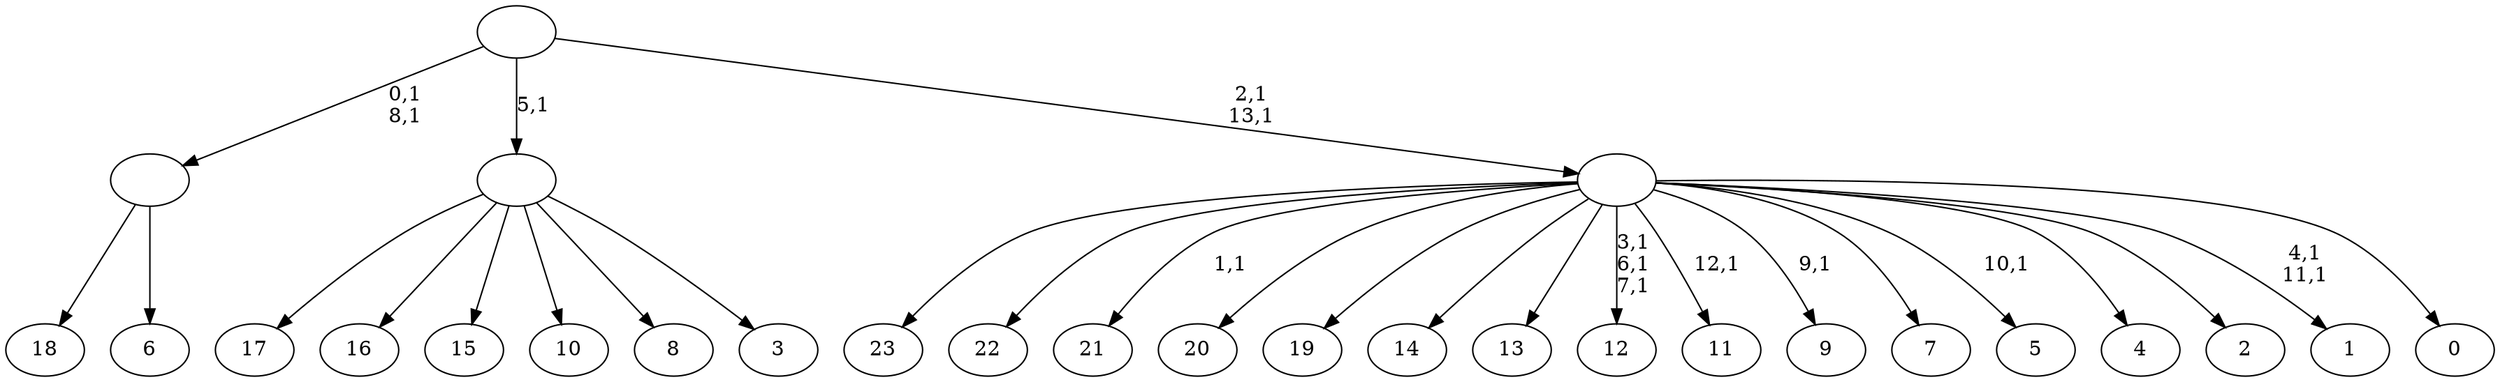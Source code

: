 digraph T {
	38 [label="23"]
	37 [label="22"]
	36 [label="21"]
	34 [label="20"]
	33 [label="19"]
	32 [label="18"]
	31 [label="17"]
	30 [label="16"]
	29 [label="15"]
	28 [label="14"]
	27 [label="13"]
	26 [label="12"]
	22 [label="11"]
	20 [label="10"]
	19 [label="9"]
	17 [label="8"]
	16 [label="7"]
	15 [label="6"]
	14 [label=""]
	12 [label="5"]
	10 [label="4"]
	9 [label="3"]
	8 [label=""]
	7 [label="2"]
	6 [label="1"]
	3 [label="0"]
	2 [label=""]
	0 [label=""]
	14 -> 32 [label=""]
	14 -> 15 [label=""]
	8 -> 31 [label=""]
	8 -> 30 [label=""]
	8 -> 29 [label=""]
	8 -> 20 [label=""]
	8 -> 17 [label=""]
	8 -> 9 [label=""]
	2 -> 6 [label="4,1\n11,1"]
	2 -> 12 [label="10,1"]
	2 -> 19 [label="9,1"]
	2 -> 22 [label="12,1"]
	2 -> 26 [label="3,1\n6,1\n7,1"]
	2 -> 36 [label="1,1"]
	2 -> 38 [label=""]
	2 -> 37 [label=""]
	2 -> 34 [label=""]
	2 -> 33 [label=""]
	2 -> 28 [label=""]
	2 -> 27 [label=""]
	2 -> 16 [label=""]
	2 -> 10 [label=""]
	2 -> 7 [label=""]
	2 -> 3 [label=""]
	0 -> 2 [label="2,1\n13,1"]
	0 -> 14 [label="0,1\n8,1"]
	0 -> 8 [label="5,1"]
}
